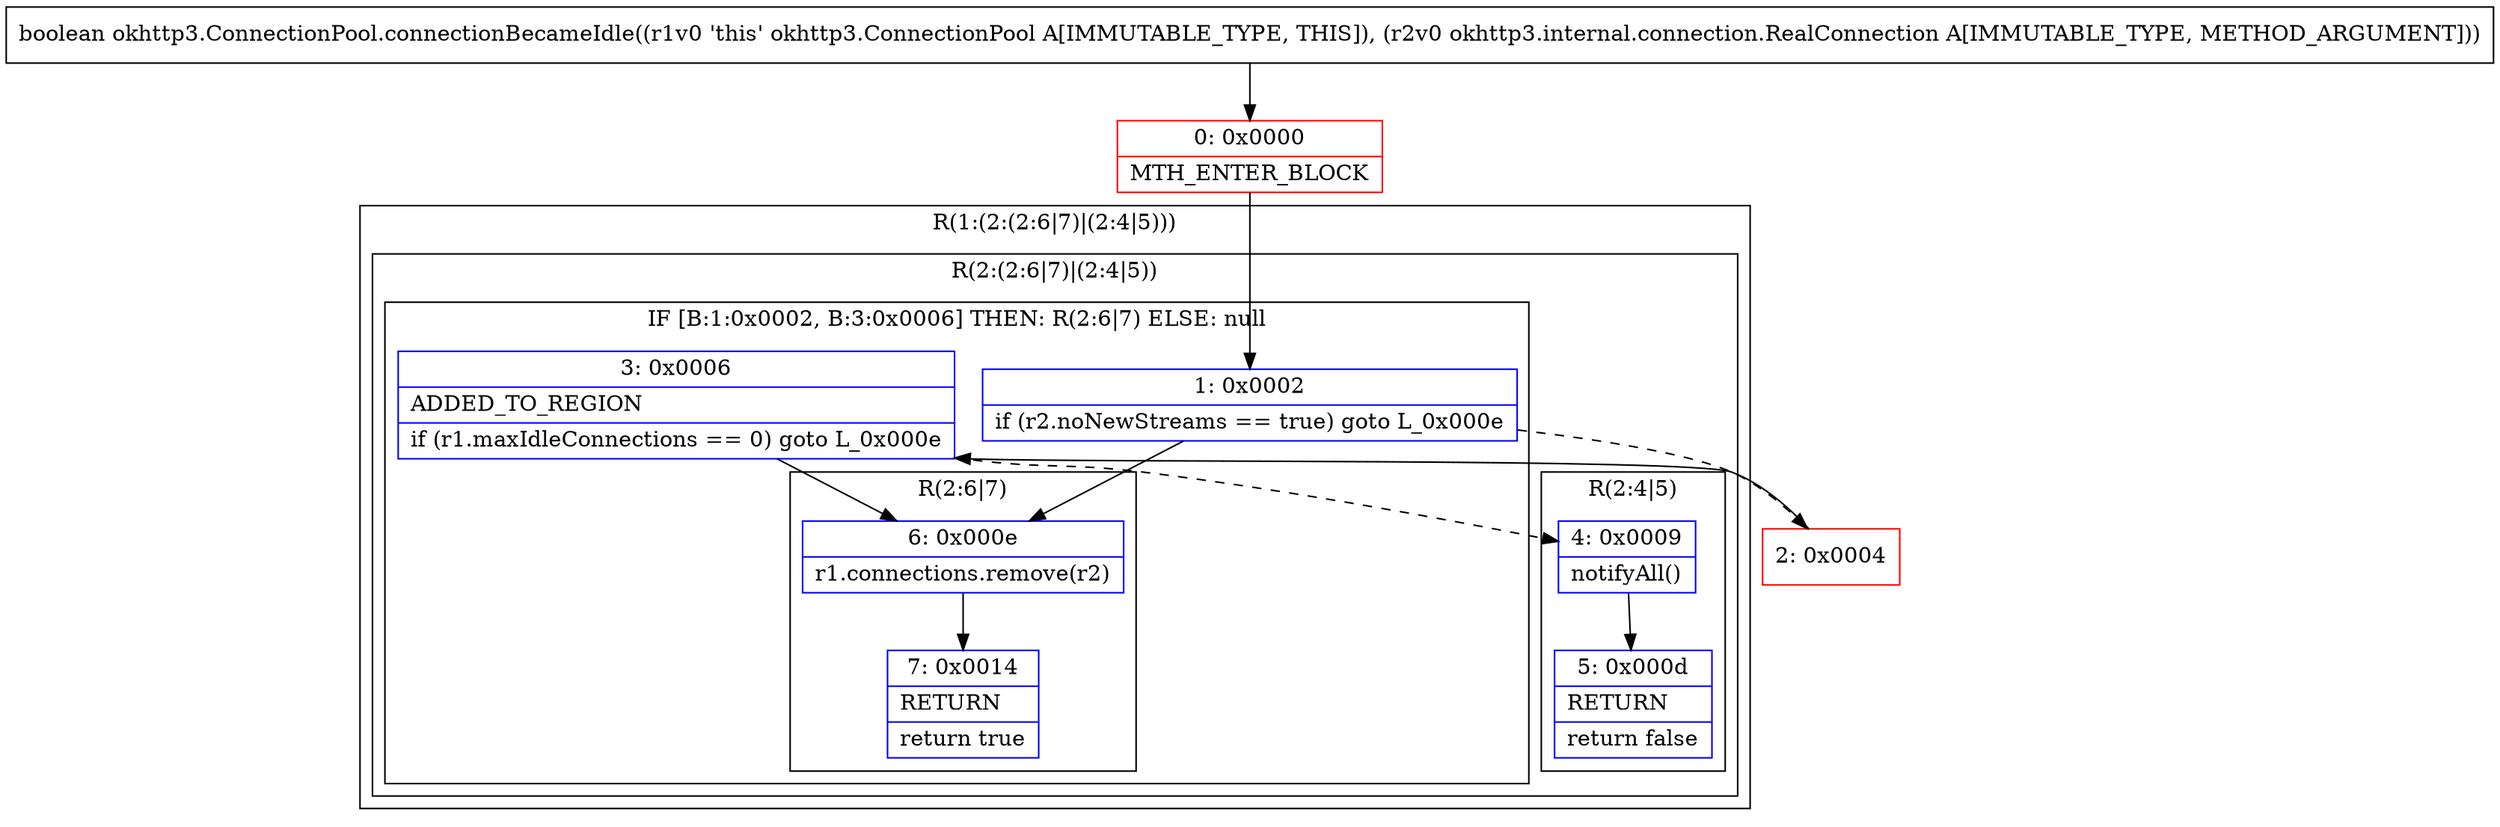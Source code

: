 digraph "CFG forokhttp3.ConnectionPool.connectionBecameIdle(Lokhttp3\/internal\/connection\/RealConnection;)Z" {
subgraph cluster_Region_45311515 {
label = "R(1:(2:(2:6|7)|(2:4|5)))";
node [shape=record,color=blue];
subgraph cluster_Region_1863196750 {
label = "R(2:(2:6|7)|(2:4|5))";
node [shape=record,color=blue];
subgraph cluster_IfRegion_15639846 {
label = "IF [B:1:0x0002, B:3:0x0006] THEN: R(2:6|7) ELSE: null";
node [shape=record,color=blue];
Node_1 [shape=record,label="{1\:\ 0x0002|if (r2.noNewStreams == true) goto L_0x000e\l}"];
Node_3 [shape=record,label="{3\:\ 0x0006|ADDED_TO_REGION\l|if (r1.maxIdleConnections == 0) goto L_0x000e\l}"];
subgraph cluster_Region_542056502 {
label = "R(2:6|7)";
node [shape=record,color=blue];
Node_6 [shape=record,label="{6\:\ 0x000e|r1.connections.remove(r2)\l}"];
Node_7 [shape=record,label="{7\:\ 0x0014|RETURN\l|return true\l}"];
}
}
subgraph cluster_Region_961874330 {
label = "R(2:4|5)";
node [shape=record,color=blue];
Node_4 [shape=record,label="{4\:\ 0x0009|notifyAll()\l}"];
Node_5 [shape=record,label="{5\:\ 0x000d|RETURN\l|return false\l}"];
}
}
}
Node_0 [shape=record,color=red,label="{0\:\ 0x0000|MTH_ENTER_BLOCK\l}"];
Node_2 [shape=record,color=red,label="{2\:\ 0x0004}"];
MethodNode[shape=record,label="{boolean okhttp3.ConnectionPool.connectionBecameIdle((r1v0 'this' okhttp3.ConnectionPool A[IMMUTABLE_TYPE, THIS]), (r2v0 okhttp3.internal.connection.RealConnection A[IMMUTABLE_TYPE, METHOD_ARGUMENT])) }"];
MethodNode -> Node_0;
Node_1 -> Node_2[style=dashed];
Node_1 -> Node_6;
Node_3 -> Node_4[style=dashed];
Node_3 -> Node_6;
Node_6 -> Node_7;
Node_4 -> Node_5;
Node_0 -> Node_1;
Node_2 -> Node_3;
}

